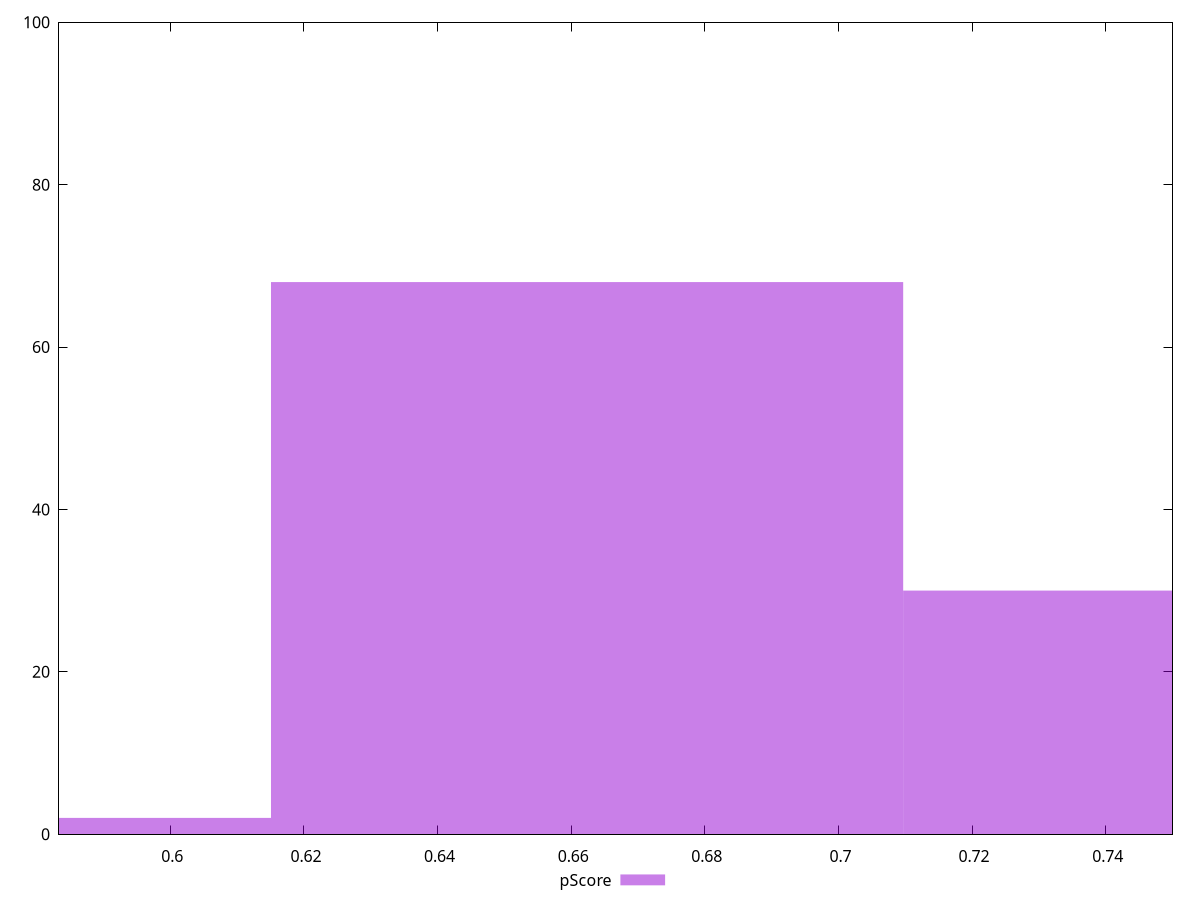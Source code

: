 reset

$pScore <<EOF
0.662376793943767 68
0.7570020502214481 30
0.567751537666086 2
EOF

set key outside below
set boxwidth 0.09462525627768101
set xrange [0.5833333333333334:0.75]
set yrange [0:100]
set trange [0:100]
set style fill transparent solid 0.5 noborder
set terminal svg size 640, 490 enhanced background rgb 'white'
set output "report_00026_2021-02-22T21:38:55.199Z/uses-webp-images/samples/pages+cached/pScore/histogram.svg"

plot $pScore title "pScore" with boxes

reset
